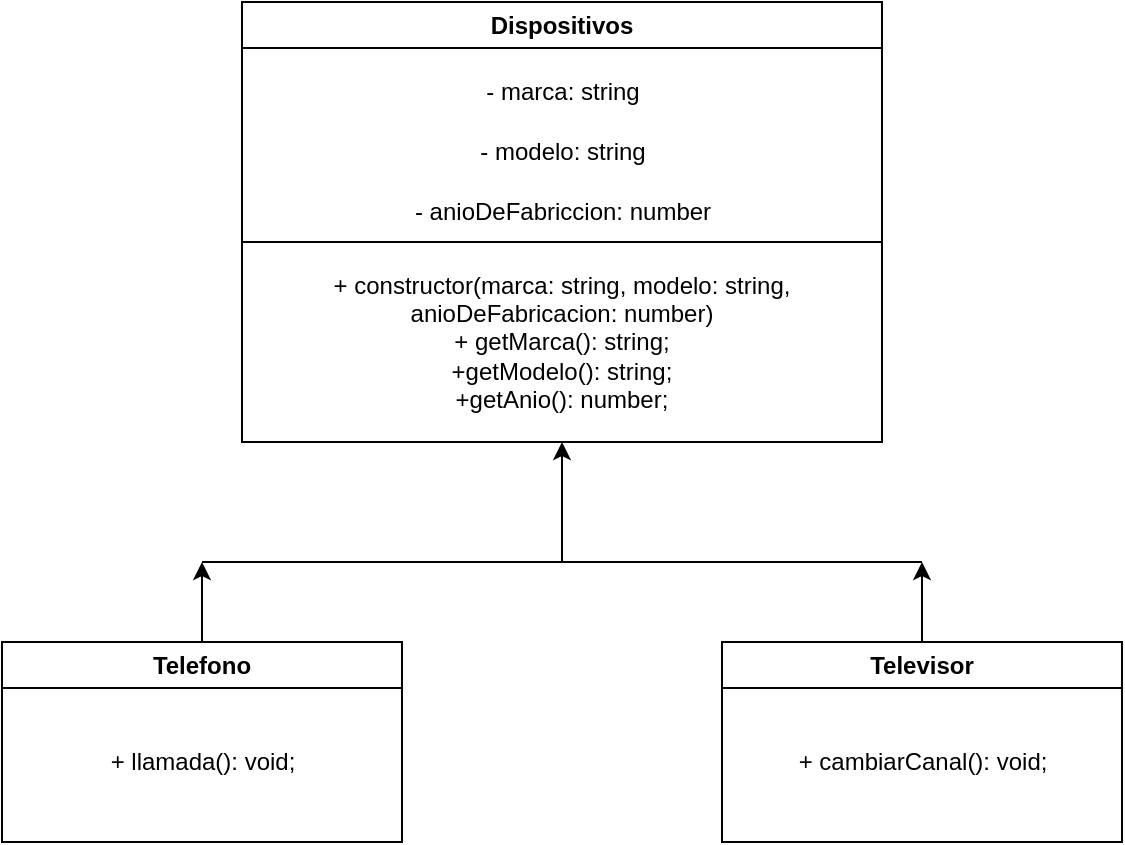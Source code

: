 <mxfile>
    <diagram id="LlX9maoapktfTkszBodx" name="Page-1">
        <mxGraphModel dx="896" dy="480" grid="1" gridSize="10" guides="1" tooltips="1" connect="1" arrows="1" fold="1" page="1" pageScale="1" pageWidth="850" pageHeight="1100" math="0" shadow="0">
            <root>
                <mxCell id="0"/>
                <mxCell id="1" parent="0"/>
                <mxCell id="2" value="Dispositivos" style="swimlane;whiteSpace=wrap;html=1;" vertex="1" parent="1">
                    <mxGeometry x="240" y="40" width="320" height="120" as="geometry"/>
                </mxCell>
                <mxCell id="4" value="- marca: string" style="text;html=1;align=center;verticalAlign=middle;resizable=0;points=[];autosize=1;strokeColor=none;fillColor=none;" vertex="1" parent="2">
                    <mxGeometry x="110" y="30" width="100" height="30" as="geometry"/>
                </mxCell>
                <mxCell id="5" value="- modelo: string" style="text;html=1;align=center;verticalAlign=middle;resizable=0;points=[];autosize=1;strokeColor=none;fillColor=none;" vertex="1" parent="2">
                    <mxGeometry x="105" y="60" width="110" height="30" as="geometry"/>
                </mxCell>
                <mxCell id="6" value="- anioDeFabriccion: number" style="text;html=1;align=center;verticalAlign=middle;resizable=0;points=[];autosize=1;strokeColor=none;fillColor=none;" vertex="1" parent="2">
                    <mxGeometry x="75" y="90" width="170" height="30" as="geometry"/>
                </mxCell>
                <mxCell id="15" value="+ constructor(marca: string, modelo: string, anioDeFabricacion: number)&lt;br&gt;+ getMarca(): string;&lt;br&gt;+getModelo(): string;&lt;br&gt;+getAnio(): number;" style="rounded=0;whiteSpace=wrap;html=1;" vertex="1" parent="1">
                    <mxGeometry x="240" y="160" width="320" height="100" as="geometry"/>
                </mxCell>
                <mxCell id="18" value="" style="edgeStyle=none;html=1;" edge="1" parent="1" source="6" target="15">
                    <mxGeometry relative="1" as="geometry"/>
                </mxCell>
                <mxCell id="22" value="Telefono" style="swimlane;whiteSpace=wrap;html=1;" vertex="1" parent="1">
                    <mxGeometry x="120" y="360" width="200" height="100" as="geometry"/>
                </mxCell>
                <mxCell id="27" value="+ llamada(): void;" style="text;html=1;align=center;verticalAlign=middle;resizable=0;points=[];autosize=1;strokeColor=none;fillColor=none;" vertex="1" parent="22">
                    <mxGeometry x="40" y="45" width="120" height="30" as="geometry"/>
                </mxCell>
                <mxCell id="23" value="Televisor" style="swimlane;whiteSpace=wrap;html=1;" vertex="1" parent="1">
                    <mxGeometry x="480" y="360" width="200" height="100" as="geometry"/>
                </mxCell>
                <mxCell id="28" value="+ cambiarCanal(): void;" style="text;html=1;align=center;verticalAlign=middle;resizable=0;points=[];autosize=1;strokeColor=none;fillColor=none;" vertex="1" parent="23">
                    <mxGeometry x="25" y="45" width="150" height="30" as="geometry"/>
                </mxCell>
                <mxCell id="36" value="" style="endArrow=none;html=1;" edge="1" parent="1">
                    <mxGeometry width="50" height="50" relative="1" as="geometry">
                        <mxPoint x="220" y="320" as="sourcePoint"/>
                        <mxPoint x="580" y="320" as="targetPoint"/>
                    </mxGeometry>
                </mxCell>
                <mxCell id="37" value="" style="endArrow=classic;html=1;entryX=0.5;entryY=1;entryDx=0;entryDy=0;" edge="1" parent="1" target="15">
                    <mxGeometry width="50" height="50" relative="1" as="geometry">
                        <mxPoint x="400" y="320" as="sourcePoint"/>
                        <mxPoint x="450" y="270" as="targetPoint"/>
                    </mxGeometry>
                </mxCell>
                <mxCell id="38" value="" style="endArrow=classic;html=1;exitX=0.5;exitY=0;exitDx=0;exitDy=0;" edge="1" parent="1" source="22">
                    <mxGeometry width="50" height="50" relative="1" as="geometry">
                        <mxPoint x="140" y="280" as="sourcePoint"/>
                        <mxPoint x="220" y="320" as="targetPoint"/>
                    </mxGeometry>
                </mxCell>
                <mxCell id="39" value="" style="endArrow=classic;html=1;exitX=0.5;exitY=0;exitDx=0;exitDy=0;" edge="1" parent="1" source="23">
                    <mxGeometry width="50" height="50" relative="1" as="geometry">
                        <mxPoint x="630" y="340" as="sourcePoint"/>
                        <mxPoint x="580" y="320" as="targetPoint"/>
                    </mxGeometry>
                </mxCell>
            </root>
        </mxGraphModel>
    </diagram>
</mxfile>